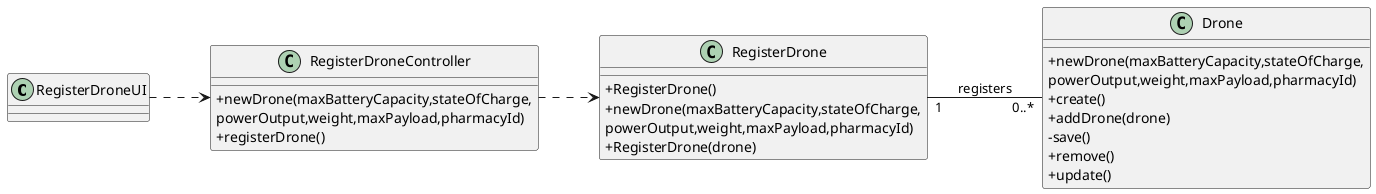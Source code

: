 @startuml
skinparam classAttributeIconSize 0

left to right direction

class RegisterDroneUI {
}

class RegisterDroneController {
 +newDrone(maxBatteryCapacity,stateOfCharge,\npowerOutput,weight,maxPayload,pharmacyId)
 +registerDrone()
}

class RegisterDrone {
 +RegisterDrone()
 +newDrone(maxBatteryCapacity,stateOfCharge,\npowerOutput,weight,maxPayload,pharmacyId)
 +RegisterDrone(drone)
}

class Drone {
 +newDrone(maxBatteryCapacity,stateOfCharge,\npowerOutput,weight,maxPayload,pharmacyId)
 +create()
 +addDrone(drone)
 -save()
 +remove()
 +update()
}


RegisterDroneUI ..> RegisterDroneController
RegisterDroneController ..> RegisterDrone
RegisterDrone "1"--"0..*" Drone : registers


@enduml


